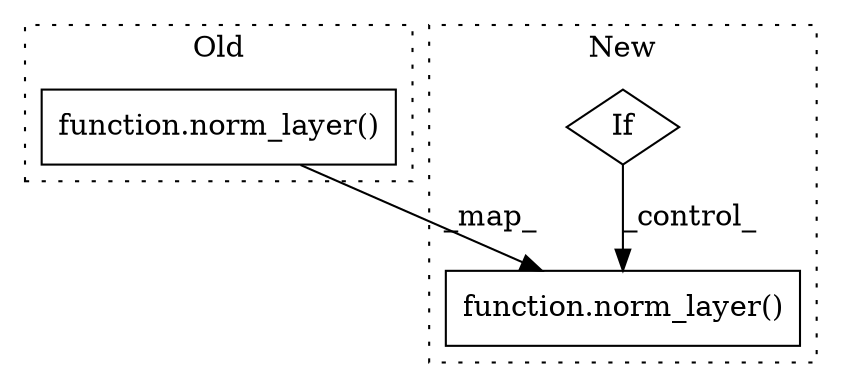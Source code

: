 digraph G {
subgraph cluster0 {
1 [label="function.norm_layer()" a="75" s="2872,2886" l="11,1" shape="box"];
label = "Old";
style="dotted";
}
subgraph cluster1 {
2 [label="function.norm_layer()" a="75" s="3052,3066" l="11,1" shape="box"];
3 [label="If" a="96" s="2831,2888" l="3,14" shape="diamond"];
label = "New";
style="dotted";
}
1 -> 2 [label="_map_"];
3 -> 2 [label="_control_"];
}